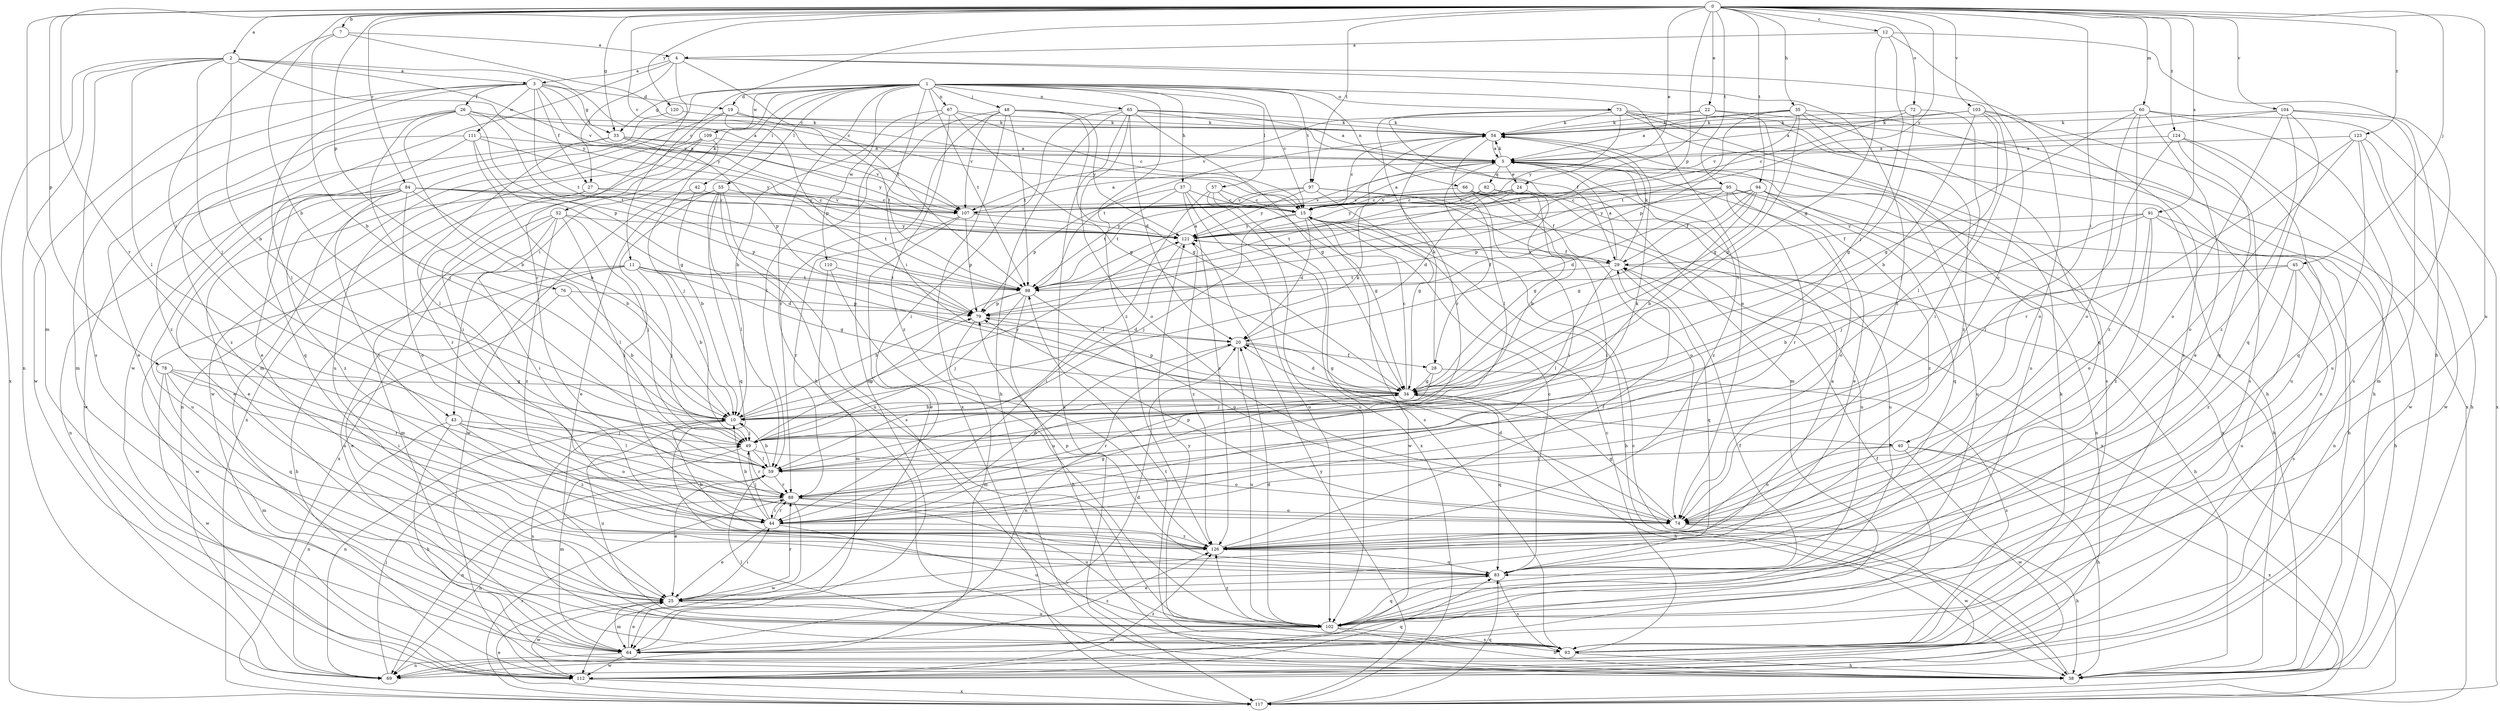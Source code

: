 strict digraph  {
0;
1;
2;
3;
4;
5;
7;
10;
11;
12;
15;
19;
20;
22;
24;
25;
26;
27;
28;
29;
33;
34;
35;
37;
38;
40;
42;
43;
44;
45;
48;
49;
52;
54;
55;
57;
59;
60;
64;
65;
66;
67;
69;
72;
73;
74;
76;
78;
79;
82;
83;
84;
88;
91;
93;
94;
95;
97;
98;
102;
103;
104;
107;
109;
110;
111;
112;
117;
120;
121;
123;
124;
126;
0 -> 2  [label=a];
0 -> 7  [label=b];
0 -> 10  [label=b];
0 -> 11  [label=c];
0 -> 12  [label=c];
0 -> 22  [label=e];
0 -> 24  [label=e];
0 -> 33  [label=g];
0 -> 35  [label=h];
0 -> 40  [label=i];
0 -> 45  [label=j];
0 -> 60  [label=m];
0 -> 64  [label=m];
0 -> 72  [label=o];
0 -> 76  [label=p];
0 -> 78  [label=p];
0 -> 79  [label=p];
0 -> 84  [label=r];
0 -> 88  [label=r];
0 -> 91  [label=s];
0 -> 94  [label=t];
0 -> 95  [label=t];
0 -> 97  [label=t];
0 -> 102  [label=u];
0 -> 103  [label=v];
0 -> 104  [label=v];
0 -> 107  [label=v];
0 -> 120  [label=y];
0 -> 121  [label=y];
0 -> 123  [label=z];
0 -> 124  [label=z];
1 -> 15  [label=c];
1 -> 19  [label=d];
1 -> 33  [label=g];
1 -> 37  [label=h];
1 -> 38  [label=h];
1 -> 40  [label=i];
1 -> 42  [label=i];
1 -> 43  [label=i];
1 -> 48  [label=j];
1 -> 52  [label=k];
1 -> 55  [label=l];
1 -> 57  [label=l];
1 -> 64  [label=m];
1 -> 65  [label=n];
1 -> 66  [label=n];
1 -> 67  [label=n];
1 -> 73  [label=o];
1 -> 74  [label=o];
1 -> 97  [label=t];
1 -> 98  [label=t];
1 -> 109  [label=w];
1 -> 110  [label=w];
1 -> 126  [label=z];
2 -> 3  [label=a];
2 -> 10  [label=b];
2 -> 15  [label=c];
2 -> 49  [label=j];
2 -> 59  [label=l];
2 -> 69  [label=n];
2 -> 93  [label=s];
2 -> 107  [label=v];
2 -> 117  [label=x];
2 -> 121  [label=y];
3 -> 19  [label=d];
3 -> 26  [label=f];
3 -> 27  [label=f];
3 -> 33  [label=g];
3 -> 59  [label=l];
3 -> 64  [label=m];
3 -> 98  [label=t];
3 -> 107  [label=v];
3 -> 111  [label=w];
3 -> 112  [label=w];
3 -> 121  [label=y];
4 -> 3  [label=a];
4 -> 27  [label=f];
4 -> 88  [label=r];
4 -> 93  [label=s];
4 -> 98  [label=t];
4 -> 112  [label=w];
4 -> 126  [label=z];
5 -> 24  [label=e];
5 -> 25  [label=e];
5 -> 28  [label=f];
5 -> 54  [label=k];
5 -> 82  [label=q];
5 -> 102  [label=u];
5 -> 117  [label=x];
5 -> 126  [label=z];
7 -> 4  [label=a];
7 -> 10  [label=b];
7 -> 15  [label=c];
7 -> 43  [label=i];
10 -> 49  [label=j];
10 -> 54  [label=k];
10 -> 69  [label=n];
10 -> 93  [label=s];
10 -> 102  [label=u];
10 -> 121  [label=y];
11 -> 10  [label=b];
11 -> 20  [label=d];
11 -> 34  [label=g];
11 -> 38  [label=h];
11 -> 49  [label=j];
11 -> 98  [label=t];
11 -> 102  [label=u];
11 -> 112  [label=w];
12 -> 4  [label=a];
12 -> 34  [label=g];
12 -> 38  [label=h];
12 -> 49  [label=j];
12 -> 74  [label=o];
15 -> 5  [label=a];
15 -> 20  [label=d];
15 -> 38  [label=h];
15 -> 49  [label=j];
15 -> 112  [label=w];
15 -> 121  [label=y];
19 -> 54  [label=k];
19 -> 79  [label=p];
19 -> 98  [label=t];
19 -> 102  [label=u];
19 -> 112  [label=w];
20 -> 28  [label=f];
20 -> 34  [label=g];
20 -> 69  [label=n];
20 -> 102  [label=u];
22 -> 34  [label=g];
22 -> 38  [label=h];
22 -> 54  [label=k];
22 -> 98  [label=t];
22 -> 107  [label=v];
24 -> 15  [label=c];
24 -> 20  [label=d];
24 -> 34  [label=g];
24 -> 98  [label=t];
24 -> 107  [label=v];
25 -> 5  [label=a];
25 -> 44  [label=i];
25 -> 64  [label=m];
25 -> 88  [label=r];
25 -> 102  [label=u];
25 -> 112  [label=w];
26 -> 5  [label=a];
26 -> 10  [label=b];
26 -> 25  [label=e];
26 -> 49  [label=j];
26 -> 54  [label=k];
26 -> 79  [label=p];
26 -> 98  [label=t];
26 -> 126  [label=z];
27 -> 15  [label=c];
27 -> 25  [label=e];
27 -> 88  [label=r];
27 -> 98  [label=t];
28 -> 34  [label=g];
28 -> 49  [label=j];
28 -> 54  [label=k];
28 -> 93  [label=s];
29 -> 5  [label=a];
29 -> 38  [label=h];
29 -> 54  [label=k];
29 -> 59  [label=l];
29 -> 83  [label=q];
29 -> 98  [label=t];
29 -> 121  [label=y];
33 -> 5  [label=a];
33 -> 59  [label=l];
33 -> 79  [label=p];
33 -> 107  [label=v];
33 -> 112  [label=w];
33 -> 121  [label=y];
34 -> 10  [label=b];
34 -> 15  [label=c];
34 -> 20  [label=d];
34 -> 38  [label=h];
34 -> 79  [label=p];
34 -> 83  [label=q];
34 -> 88  [label=r];
35 -> 5  [label=a];
35 -> 34  [label=g];
35 -> 54  [label=k];
35 -> 69  [label=n];
35 -> 79  [label=p];
35 -> 83  [label=q];
35 -> 98  [label=t];
35 -> 126  [label=z];
37 -> 15  [label=c];
37 -> 79  [label=p];
37 -> 98  [label=t];
37 -> 102  [label=u];
37 -> 117  [label=x];
37 -> 126  [label=z];
38 -> 15  [label=c];
40 -> 38  [label=h];
40 -> 59  [label=l];
40 -> 74  [label=o];
40 -> 112  [label=w];
40 -> 117  [label=x];
42 -> 10  [label=b];
42 -> 107  [label=v];
42 -> 112  [label=w];
43 -> 38  [label=h];
43 -> 49  [label=j];
43 -> 59  [label=l];
43 -> 69  [label=n];
43 -> 74  [label=o];
43 -> 126  [label=z];
44 -> 10  [label=b];
44 -> 20  [label=d];
44 -> 25  [label=e];
44 -> 34  [label=g];
44 -> 49  [label=j];
44 -> 88  [label=r];
44 -> 102  [label=u];
44 -> 126  [label=z];
45 -> 10  [label=b];
45 -> 93  [label=s];
45 -> 98  [label=t];
45 -> 102  [label=u];
45 -> 126  [label=z];
48 -> 34  [label=g];
48 -> 54  [label=k];
48 -> 59  [label=l];
48 -> 88  [label=r];
48 -> 98  [label=t];
48 -> 107  [label=v];
48 -> 117  [label=x];
48 -> 121  [label=y];
49 -> 59  [label=l];
49 -> 64  [label=m];
49 -> 74  [label=o];
49 -> 79  [label=p];
49 -> 88  [label=r];
52 -> 44  [label=i];
52 -> 49  [label=j];
52 -> 59  [label=l];
52 -> 64  [label=m];
52 -> 117  [label=x];
52 -> 121  [label=y];
52 -> 126  [label=z];
54 -> 5  [label=a];
54 -> 15  [label=c];
54 -> 59  [label=l];
54 -> 98  [label=t];
55 -> 25  [label=e];
55 -> 44  [label=i];
55 -> 59  [label=l];
55 -> 83  [label=q];
55 -> 93  [label=s];
55 -> 102  [label=u];
55 -> 107  [label=v];
57 -> 15  [label=c];
57 -> 34  [label=g];
57 -> 59  [label=l];
57 -> 93  [label=s];
57 -> 102  [label=u];
59 -> 10  [label=b];
59 -> 25  [label=e];
59 -> 54  [label=k];
59 -> 69  [label=n];
59 -> 88  [label=r];
60 -> 25  [label=e];
60 -> 34  [label=g];
60 -> 54  [label=k];
60 -> 74  [label=o];
60 -> 93  [label=s];
60 -> 117  [label=x];
60 -> 126  [label=z];
64 -> 20  [label=d];
64 -> 25  [label=e];
64 -> 29  [label=f];
64 -> 69  [label=n];
64 -> 112  [label=w];
64 -> 126  [label=z];
65 -> 5  [label=a];
65 -> 20  [label=d];
65 -> 29  [label=f];
65 -> 34  [label=g];
65 -> 38  [label=h];
65 -> 44  [label=i];
65 -> 54  [label=k];
65 -> 74  [label=o];
65 -> 117  [label=x];
66 -> 15  [label=c];
66 -> 29  [label=f];
66 -> 44  [label=i];
66 -> 74  [label=o];
66 -> 117  [label=x];
67 -> 10  [label=b];
67 -> 15  [label=c];
67 -> 34  [label=g];
67 -> 54  [label=k];
67 -> 64  [label=m];
67 -> 126  [label=z];
69 -> 49  [label=j];
72 -> 15  [label=c];
72 -> 34  [label=g];
72 -> 54  [label=k];
72 -> 59  [label=l];
73 -> 38  [label=h];
73 -> 54  [label=k];
73 -> 64  [label=m];
73 -> 88  [label=r];
73 -> 93  [label=s];
73 -> 102  [label=u];
73 -> 117  [label=x];
73 -> 121  [label=y];
74 -> 20  [label=d];
74 -> 34  [label=g];
74 -> 38  [label=h];
74 -> 79  [label=p];
74 -> 112  [label=w];
76 -> 10  [label=b];
76 -> 25  [label=e];
76 -> 79  [label=p];
78 -> 34  [label=g];
78 -> 44  [label=i];
78 -> 64  [label=m];
78 -> 83  [label=q];
78 -> 88  [label=r];
78 -> 112  [label=w];
79 -> 20  [label=d];
79 -> 64  [label=m];
82 -> 10  [label=b];
82 -> 15  [label=c];
82 -> 102  [label=u];
82 -> 121  [label=y];
83 -> 15  [label=c];
83 -> 25  [label=e];
83 -> 79  [label=p];
83 -> 93  [label=s];
84 -> 10  [label=b];
84 -> 15  [label=c];
84 -> 25  [label=e];
84 -> 44  [label=i];
84 -> 69  [label=n];
84 -> 74  [label=o];
84 -> 79  [label=p];
84 -> 102  [label=u];
84 -> 107  [label=v];
84 -> 126  [label=z];
88 -> 44  [label=i];
88 -> 69  [label=n];
88 -> 74  [label=o];
88 -> 102  [label=u];
88 -> 112  [label=w];
91 -> 29  [label=f];
91 -> 38  [label=h];
91 -> 49  [label=j];
91 -> 69  [label=n];
91 -> 74  [label=o];
91 -> 121  [label=y];
91 -> 126  [label=z];
93 -> 15  [label=c];
93 -> 38  [label=h];
93 -> 54  [label=k];
93 -> 59  [label=l];
93 -> 98  [label=t];
93 -> 121  [label=y];
94 -> 10  [label=b];
94 -> 29  [label=f];
94 -> 34  [label=g];
94 -> 38  [label=h];
94 -> 69  [label=n];
94 -> 107  [label=v];
94 -> 121  [label=y];
94 -> 126  [label=z];
95 -> 15  [label=c];
95 -> 20  [label=d];
95 -> 38  [label=h];
95 -> 74  [label=o];
95 -> 79  [label=p];
95 -> 83  [label=q];
95 -> 88  [label=r];
95 -> 107  [label=v];
97 -> 34  [label=g];
97 -> 44  [label=i];
97 -> 98  [label=t];
97 -> 102  [label=u];
97 -> 107  [label=v];
97 -> 121  [label=y];
98 -> 5  [label=a];
98 -> 10  [label=b];
98 -> 38  [label=h];
98 -> 49  [label=j];
98 -> 74  [label=o];
98 -> 79  [label=p];
102 -> 20  [label=d];
102 -> 29  [label=f];
102 -> 38  [label=h];
102 -> 64  [label=m];
102 -> 83  [label=q];
102 -> 93  [label=s];
102 -> 126  [label=z];
103 -> 5  [label=a];
103 -> 10  [label=b];
103 -> 44  [label=i];
103 -> 49  [label=j];
103 -> 54  [label=k];
103 -> 74  [label=o];
103 -> 93  [label=s];
104 -> 54  [label=k];
104 -> 64  [label=m];
104 -> 74  [label=o];
104 -> 83  [label=q];
104 -> 102  [label=u];
104 -> 107  [label=v];
104 -> 126  [label=z];
107 -> 5  [label=a];
107 -> 25  [label=e];
107 -> 79  [label=p];
107 -> 88  [label=r];
107 -> 121  [label=y];
109 -> 5  [label=a];
109 -> 44  [label=i];
109 -> 49  [label=j];
109 -> 69  [label=n];
109 -> 117  [label=x];
110 -> 64  [label=m];
110 -> 98  [label=t];
110 -> 102  [label=u];
111 -> 5  [label=a];
111 -> 10  [label=b];
111 -> 34  [label=g];
111 -> 83  [label=q];
111 -> 121  [label=y];
111 -> 126  [label=z];
112 -> 83  [label=q];
112 -> 117  [label=x];
112 -> 126  [label=z];
117 -> 25  [label=e];
117 -> 83  [label=q];
117 -> 88  [label=r];
117 -> 121  [label=y];
120 -> 25  [label=e];
120 -> 54  [label=k];
121 -> 29  [label=f];
121 -> 44  [label=i];
121 -> 126  [label=z];
123 -> 5  [label=a];
123 -> 38  [label=h];
123 -> 74  [label=o];
123 -> 83  [label=q];
123 -> 88  [label=r];
123 -> 112  [label=w];
124 -> 5  [label=a];
124 -> 44  [label=i];
124 -> 83  [label=q];
124 -> 102  [label=u];
124 -> 112  [label=w];
126 -> 10  [label=b];
126 -> 29  [label=f];
126 -> 83  [label=q];
}
